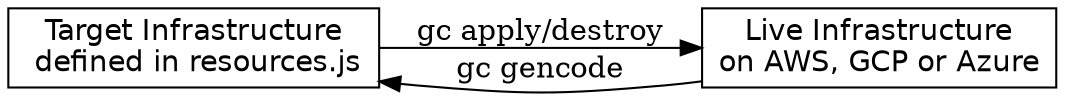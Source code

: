 
digraph {
    
    rankdir=LR;
    node [shape=box  fontname=Helvetica]
    target [label="Target Infrastructure\n defined in resources.js"]; 
    live [label="Live Infrastructure\non AWS, GCP or Azure"]; 
    
    live->target [ label="gc gencode" ];
    target->live [ label="gc apply/destroy" ];
    
}
